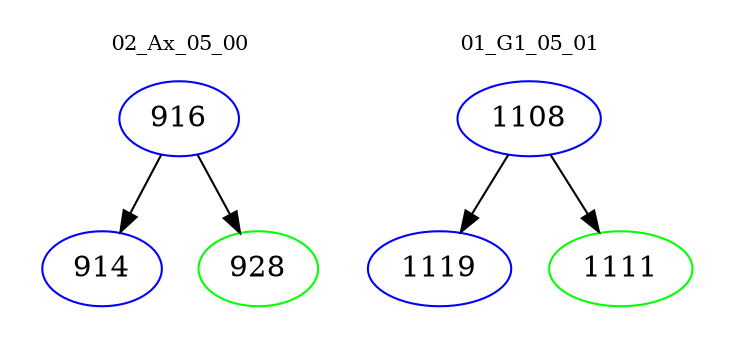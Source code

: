 digraph{
subgraph cluster_0 {
color = white
label = "02_Ax_05_00";
fontsize=10;
T0_916 [label="916", color="blue"]
T0_916 -> T0_914 [color="black"]
T0_914 [label="914", color="blue"]
T0_916 -> T0_928 [color="black"]
T0_928 [label="928", color="green"]
}
subgraph cluster_1 {
color = white
label = "01_G1_05_01";
fontsize=10;
T1_1108 [label="1108", color="blue"]
T1_1108 -> T1_1119 [color="black"]
T1_1119 [label="1119", color="blue"]
T1_1108 -> T1_1111 [color="black"]
T1_1111 [label="1111", color="green"]
}
}
